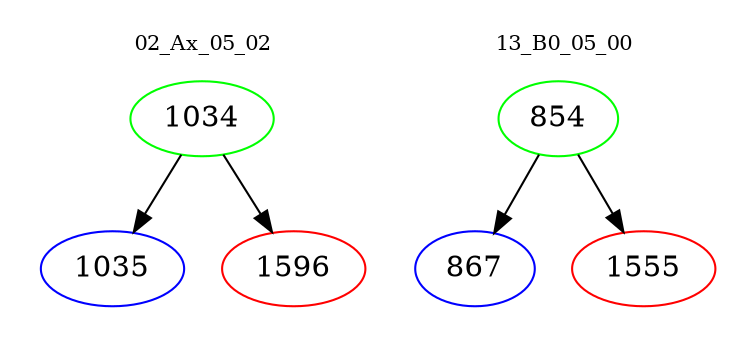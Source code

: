 digraph{
subgraph cluster_0 {
color = white
label = "02_Ax_05_02";
fontsize=10;
T0_1034 [label="1034", color="green"]
T0_1034 -> T0_1035 [color="black"]
T0_1035 [label="1035", color="blue"]
T0_1034 -> T0_1596 [color="black"]
T0_1596 [label="1596", color="red"]
}
subgraph cluster_1 {
color = white
label = "13_B0_05_00";
fontsize=10;
T1_854 [label="854", color="green"]
T1_854 -> T1_867 [color="black"]
T1_867 [label="867", color="blue"]
T1_854 -> T1_1555 [color="black"]
T1_1555 [label="1555", color="red"]
}
}
